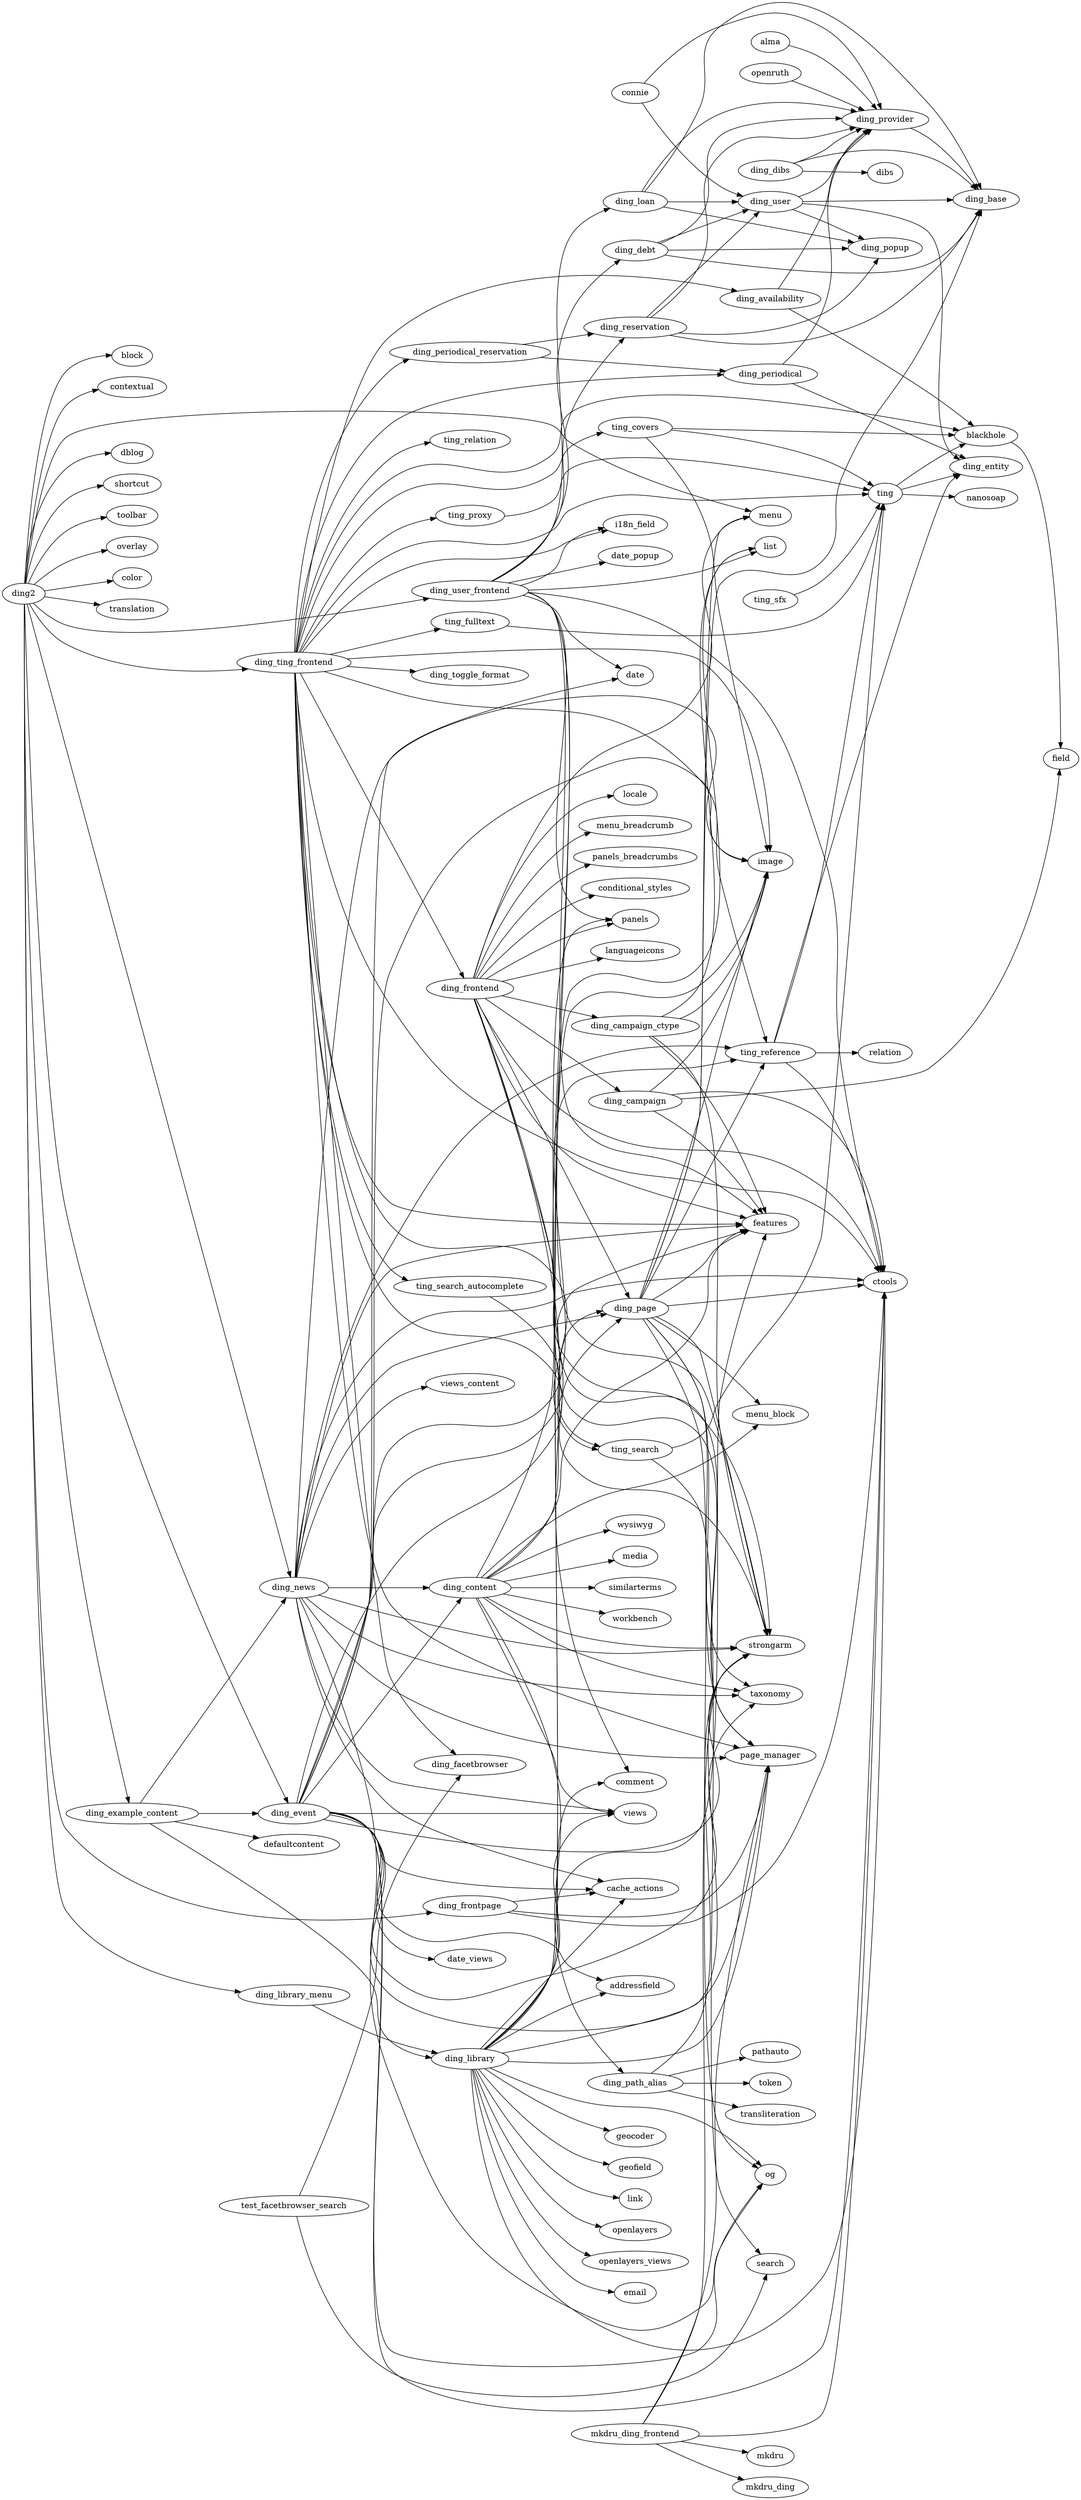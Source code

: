 digraph {
rankdir="LR";
"ding2" -> block;
"ding2" -> contextual;
"ding2" -> menu;
"ding2" -> dblog;
"ding2" -> shortcut;
"ding2" -> toolbar;
"ding2" -> overlay;
"ding2" -> color;
"ding2" -> translation;
"ding2" -> ding_user_frontend;
"ding2" -> ding_ting_frontend;
"ding2" -> ding_event;
"ding2" -> ding_frontpage;
"ding2" -> ding_library_menu;
"ding2" -> ding_news;
"ding2" -> ding_example_content;
"ding_page" -> "ctools";
"ding_page" -> "ding_base";
"ding_page" -> "features";
"ding_page" -> "image";
"ding_page" -> "menu";
"ding_page" -> "menu_block";
"ding_page" -> "og";
"ding_page" -> "page_manager";
"ding_page" -> "strongarm";
"ding_page" -> "taxonomy";
"ding_page" -> "ting_reference";
"ding_ting_frontend" -> "blackhole";
"ding_ting_frontend" -> "ctools";
"ding_ting_frontend" -> "ding_availability";
"ding_ting_frontend" -> "ding_facetbrowser";
"ding_ting_frontend" -> "ding_frontend";
"ding_ting_frontend" -> "ding_periodical";
"ding_ting_frontend" -> "ding_periodical_reservation";
"ding_ting_frontend" -> "ding_toggle_format";
"ding_ting_frontend" -> "features";
"ding_ting_frontend" -> "i18n_field";
"ding_ting_frontend" -> "image";
"ding_ting_frontend" -> "page_manager";
"ding_ting_frontend" -> "strongarm";
"ding_ting_frontend" -> "ting";
"ding_ting_frontend" -> "ting_covers";
"ding_ting_frontend" -> "ting_fulltext";
"ding_ting_frontend" -> "ting_proxy";
"ding_ting_frontend" -> "ting_reference";
"ding_ting_frontend" -> "ting_relation";
"ding_ting_frontend" -> "ting_search";
"ding_ting_frontend" -> "ting_search_autocomplete";
"ding_debt" -> ding_base;
"ding_debt" -> ding_provider;
"ding_debt" -> ding_user;
"ding_debt" -> ding_popup;
"ding_user" -> ding_provider;
"ding_user" -> ding_base;
"ding_user" -> ding_popup;
"ding_user" -> ding_entity;
"ting" -> ding_entity;
"ting" -> nanosoap;
"ting" -> blackhole;
"ting_proxy" -> ting;
"ting_search_autocomplete" -> ting_search;
"ding_frontpage" -> "cache_actions";
"ding_frontpage" -> "ctools";
"ding_frontpage" -> "page_manager";
"ding_periodical_reservation" -> ding_periodical;
"ding_periodical_reservation" -> ding_reservation;
"ding_periodical" -> ding_provider;
"ding_periodical" -> ding_entity;
"ding_reservation" -> ding_base;
"ding_reservation" -> ding_provider;
"ding_reservation" -> ding_user;
"ding_reservation" -> ding_popup;
"ting_covers" -> image;
"ting_covers" -> ting;
"ting_covers" -> blackhole;
"alma" -> ding_provider;
"ding_example_content" -> "ding_event";
"ding_example_content" -> "ding_library";
"ding_example_content" -> "ding_news";
"ding_example_content" -> "defaultcontent";
"ding_event" -> "addressfield";
"ding_event" -> "cache_actions";
"ding_event" -> "ctools";
"ding_event" -> "date";
"ding_event" -> "date_views";
"ding_event" -> "ding_content";
"ding_event" -> "ding_page";
"ding_event" -> "features";
"ding_event" -> "image";
"ding_event" -> "og";
"ding_event" -> "page_manager";
"ding_event" -> "strongarm";
"ding_event" -> "taxonomy";
"ding_event" -> "ting_reference";
"ding_event" -> "views";
"ding_loan" -> ding_base;
"ding_loan" -> ding_provider;
"ding_loan" -> ding_user;
"ding_loan" -> ding_popup;
"ding_frontend" -> "comment";
"ding_frontend" -> "conditional_styles";
"ding_frontend" -> "ctools";
"ding_frontend" -> "ding_campaign";
"ding_frontend" -> "ding_campaign_ctype";
"ding_frontend" -> "ding_page";
"ding_frontend" -> "features";
"ding_frontend" -> "languageicons";
"ding_frontend" -> "locale";
"ding_frontend" -> "menu";
"ding_frontend" -> "menu_breadcrumb";
"ding_frontend" -> "page_manager";
"ding_frontend" -> "panels";
"ding_frontend" -> "panels_breadcrumbs";
"ding_frontend" -> "strongarm";
"ding_user_frontend" -> "ctools";
"ding_user_frontend" -> "date";
"ding_user_frontend" -> "date_popup";
"ding_user_frontend" -> "ding_debt";
"ding_user_frontend" -> "ding_loan";
"ding_user_frontend" -> "ding_reservation";
"ding_user_frontend" -> "features";
"ding_user_frontend" -> "i18n_field";
"ding_user_frontend" -> "list";
"ding_user_frontend" -> "page_manager";
"ding_user_frontend" -> "panels";
"ding_user_frontend" -> "strongarm";
"ding_availability" -> ding_provider;
"ding_availability" -> blackhole;
"openruth" -> ding_provider;
"ting_reference" -> "ctools";
"ting_reference" -> "ding_entity";
"ting_reference" -> "relation";
"ting_reference" -> "ting";
"ting_search" -> ting;
"ting_search" -> search;
"ding_content" -> "ding_page";
"ding_content" -> "ding_path_alias";
"ding_content" -> "features";
"ding_content" -> "media";
"ding_content" -> "menu_block";
"ding_content" -> "panels";
"ding_content" -> "similarterms";
"ding_content" -> "strongarm";
"ding_content" -> "taxonomy";
"ding_content" -> "views";
"ding_content" -> "workbench";
"ding_content" -> "wysiwyg";
"ting_sfx" -> ting;
"mkdru_ding_frontend" -> "ctools";
"mkdru_ding_frontend" -> "mkdru";
"mkdru_ding_frontend" -> "mkdru_ding";
"mkdru_ding_frontend" -> "page_manager";
"mkdru_ding_frontend" -> "strongarm";
"ding_news" -> "cache_actions";
"ding_news" -> "ctools";
"ding_news" -> "ding_content";
"ding_news" -> "ding_page";
"ding_news" -> "features";
"ding_news" -> "image";
"ding_news" -> "og";
"ding_news" -> "page_manager";
"ding_news" -> "strongarm";
"ding_news" -> "taxonomy";
"ding_news" -> "ting_reference";
"ding_news" -> "views";
"ding_news" -> "views_content";
"ding_campaign_ctype" -> "features";
"ding_campaign_ctype" -> "image";
"ding_campaign_ctype" -> "list";
"ding_campaign_ctype" -> "strongarm";
"ding_campaign" -> field;
"ding_campaign" -> image;
"ding_campaign" -> features;
"ding_campaign" -> ctools;
"ding_path_alias" -> "pathauto";
"ding_path_alias" -> "strongarm";
"ding_path_alias" -> "token";
"ding_path_alias" -> "transliteration";
"ding_dibs" -> dibs;
"ding_dibs" -> ding_base;
"ding_dibs" -> ding_provider;
"test_facetbrowser_search" -> search;
"test_facetbrowser_search" -> ding_facetbrowser;
"ding_library_menu" -> ding_library;
"ding_library" -> "addressfield";
"ding_library" -> "cache_actions";
"ding_library" -> "comment";
"ding_library" -> "ctools";
"ding_library" -> "email";
"ding_library" -> "features";
"ding_library" -> "geocoder";
"ding_library" -> "geofield";
"ding_library" -> "image";
"ding_library" -> "link";
"ding_library" -> "list";
"ding_library" -> "og";
"ding_library" -> "openlayers";
"ding_library" -> "openlayers_views";
"ding_library" -> "page_manager";
"ding_library" -> "strongarm";
"ding_library" -> "views";
"ding_provider" -> ding_base;
"connie" -> ding_provider;
"connie" -> ding_user;
"blackhole" -> field;
"ting_fulltext" -> ting;
}
